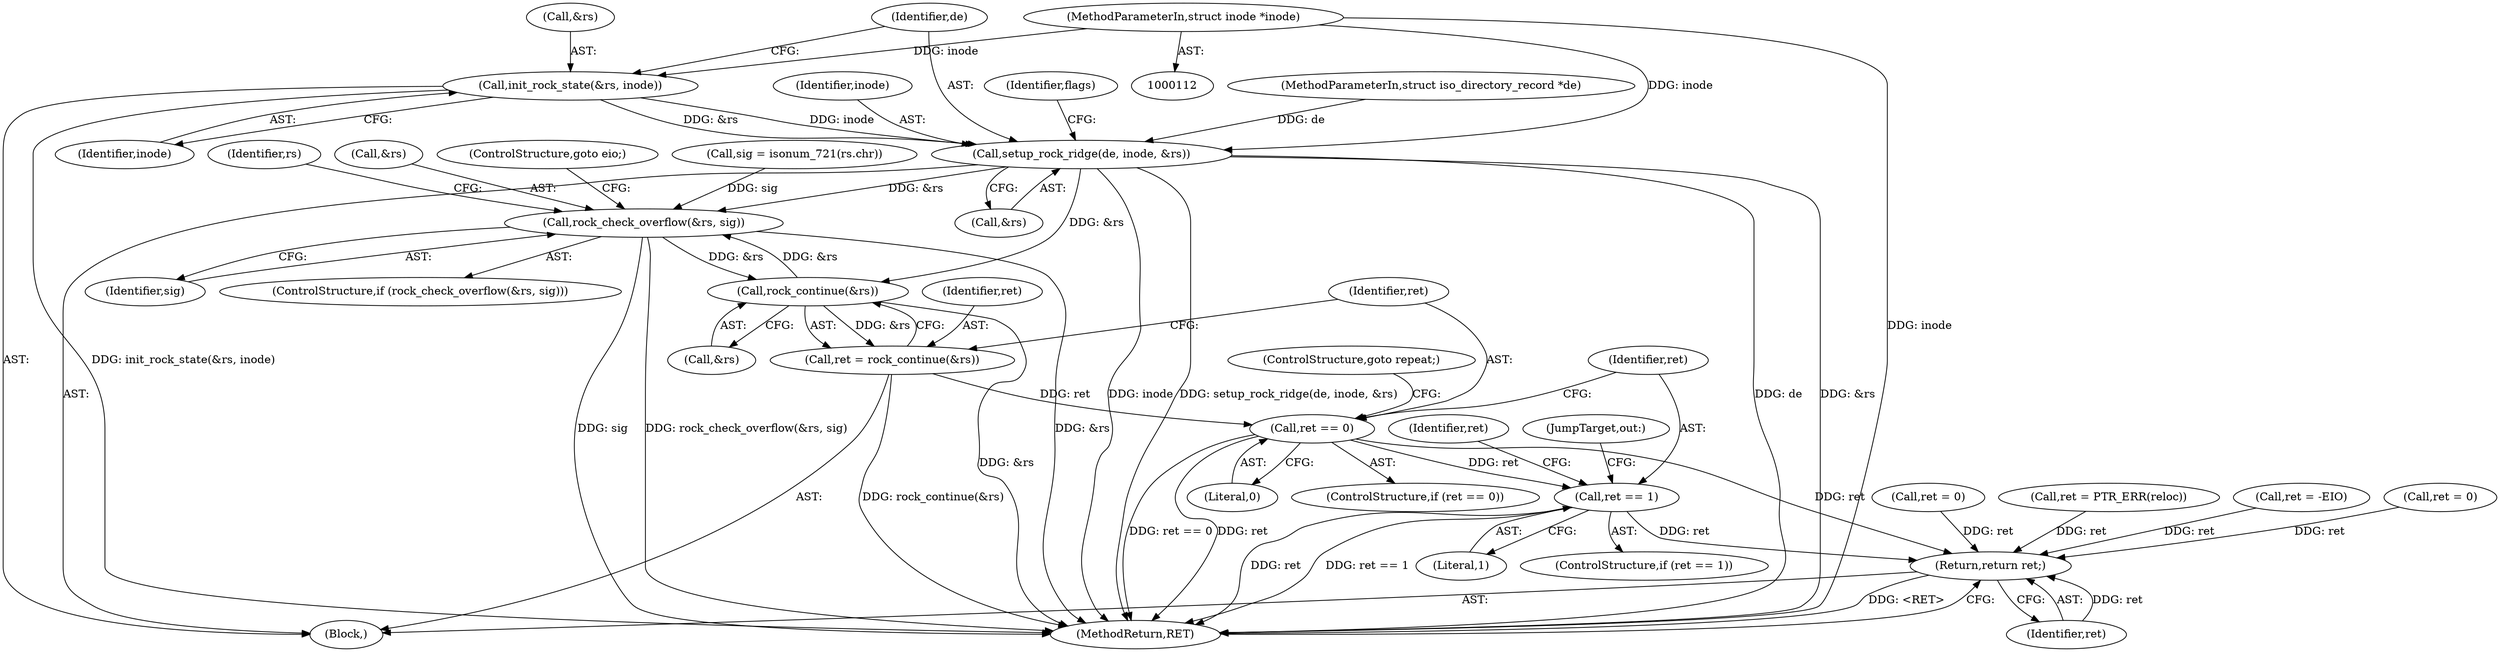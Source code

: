 digraph "0_linux_4e2024624e678f0ebb916e6192bd23c1f9fdf696@pointer" {
"1000142" [label="(Call,init_rock_state(&rs, inode))"];
"1000114" [label="(MethodParameterIn,struct inode *inode)"];
"1000146" [label="(Call,setup_rock_ridge(de, inode, &rs))"];
"1000206" [label="(Call,rock_check_overflow(&rs, sig))"];
"1000981" [label="(Call,rock_continue(&rs))"];
"1000979" [label="(Call,ret = rock_continue(&rs))"];
"1000985" [label="(Call,ret == 0)"];
"1000990" [label="(Call,ret == 1)"];
"1001001" [label="(Return,return ret;)"];
"1000994" [label="(Identifier,ret)"];
"1000199" [label="(Call,sig = isonum_721(rs.chr))"];
"1000142" [label="(Call,init_rock_state(&rs, inode))"];
"1000213" [label="(Identifier,rs)"];
"1000149" [label="(Call,&rs)"];
"1000129" [label="(Call,ret = 0)"];
"1000796" [label="(Call,ret = PTR_ERR(reloc))"];
"1000113" [label="(MethodParameterIn,struct iso_directory_record *de)"];
"1000207" [label="(Call,&rs)"];
"1000985" [label="(Call,ret == 0)"];
"1000114" [label="(MethodParameterIn,struct inode *inode)"];
"1001004" [label="(Call,ret = -EIO)"];
"1000981" [label="(Call,rock_continue(&rs))"];
"1000987" [label="(Literal,0)"];
"1000988" [label="(ControlStructure,goto repeat;)"];
"1000143" [label="(Call,&rs)"];
"1000984" [label="(ControlStructure,if (ret == 0))"];
"1000210" [label="(ControlStructure,goto eio;)"];
"1000980" [label="(Identifier,ret)"];
"1001009" [label="(MethodReturn,RET)"];
"1000986" [label="(Identifier,ret)"];
"1000979" [label="(Call,ret = rock_continue(&rs))"];
"1000989" [label="(ControlStructure,if (ret == 1))"];
"1000206" [label="(Call,rock_check_overflow(&rs, sig))"];
"1000147" [label="(Identifier,de)"];
"1000996" [label="(JumpTarget,out:)"];
"1000209" [label="(Identifier,sig)"];
"1000992" [label="(Literal,1)"];
"1000116" [label="(Block,)"];
"1000993" [label="(Call,ret = 0)"];
"1001002" [label="(Identifier,ret)"];
"1000990" [label="(Call,ret == 1)"];
"1001001" [label="(Return,return ret;)"];
"1000205" [label="(ControlStructure,if (rock_check_overflow(&rs, sig)))"];
"1000991" [label="(Identifier,ret)"];
"1000146" [label="(Call,setup_rock_ridge(de, inode, &rs))"];
"1000148" [label="(Identifier,inode)"];
"1000153" [label="(Identifier,flags)"];
"1000145" [label="(Identifier,inode)"];
"1000982" [label="(Call,&rs)"];
"1000142" -> "1000116"  [label="AST: "];
"1000142" -> "1000145"  [label="CFG: "];
"1000143" -> "1000142"  [label="AST: "];
"1000145" -> "1000142"  [label="AST: "];
"1000147" -> "1000142"  [label="CFG: "];
"1000142" -> "1001009"  [label="DDG: init_rock_state(&rs, inode)"];
"1000114" -> "1000142"  [label="DDG: inode"];
"1000142" -> "1000146"  [label="DDG: inode"];
"1000142" -> "1000146"  [label="DDG: &rs"];
"1000114" -> "1000112"  [label="AST: "];
"1000114" -> "1001009"  [label="DDG: inode"];
"1000114" -> "1000146"  [label="DDG: inode"];
"1000146" -> "1000116"  [label="AST: "];
"1000146" -> "1000149"  [label="CFG: "];
"1000147" -> "1000146"  [label="AST: "];
"1000148" -> "1000146"  [label="AST: "];
"1000149" -> "1000146"  [label="AST: "];
"1000153" -> "1000146"  [label="CFG: "];
"1000146" -> "1001009"  [label="DDG: &rs"];
"1000146" -> "1001009"  [label="DDG: inode"];
"1000146" -> "1001009"  [label="DDG: setup_rock_ridge(de, inode, &rs)"];
"1000146" -> "1001009"  [label="DDG: de"];
"1000113" -> "1000146"  [label="DDG: de"];
"1000146" -> "1000206"  [label="DDG: &rs"];
"1000146" -> "1000981"  [label="DDG: &rs"];
"1000206" -> "1000205"  [label="AST: "];
"1000206" -> "1000209"  [label="CFG: "];
"1000207" -> "1000206"  [label="AST: "];
"1000209" -> "1000206"  [label="AST: "];
"1000210" -> "1000206"  [label="CFG: "];
"1000213" -> "1000206"  [label="CFG: "];
"1000206" -> "1001009"  [label="DDG: sig"];
"1000206" -> "1001009"  [label="DDG: rock_check_overflow(&rs, sig)"];
"1000206" -> "1001009"  [label="DDG: &rs"];
"1000981" -> "1000206"  [label="DDG: &rs"];
"1000199" -> "1000206"  [label="DDG: sig"];
"1000206" -> "1000981"  [label="DDG: &rs"];
"1000981" -> "1000979"  [label="AST: "];
"1000981" -> "1000982"  [label="CFG: "];
"1000982" -> "1000981"  [label="AST: "];
"1000979" -> "1000981"  [label="CFG: "];
"1000981" -> "1001009"  [label="DDG: &rs"];
"1000981" -> "1000979"  [label="DDG: &rs"];
"1000979" -> "1000116"  [label="AST: "];
"1000980" -> "1000979"  [label="AST: "];
"1000986" -> "1000979"  [label="CFG: "];
"1000979" -> "1001009"  [label="DDG: rock_continue(&rs)"];
"1000979" -> "1000985"  [label="DDG: ret"];
"1000985" -> "1000984"  [label="AST: "];
"1000985" -> "1000987"  [label="CFG: "];
"1000986" -> "1000985"  [label="AST: "];
"1000987" -> "1000985"  [label="AST: "];
"1000988" -> "1000985"  [label="CFG: "];
"1000991" -> "1000985"  [label="CFG: "];
"1000985" -> "1001009"  [label="DDG: ret"];
"1000985" -> "1001009"  [label="DDG: ret == 0"];
"1000985" -> "1000990"  [label="DDG: ret"];
"1000985" -> "1001001"  [label="DDG: ret"];
"1000990" -> "1000989"  [label="AST: "];
"1000990" -> "1000992"  [label="CFG: "];
"1000991" -> "1000990"  [label="AST: "];
"1000992" -> "1000990"  [label="AST: "];
"1000994" -> "1000990"  [label="CFG: "];
"1000996" -> "1000990"  [label="CFG: "];
"1000990" -> "1001009"  [label="DDG: ret"];
"1000990" -> "1001009"  [label="DDG: ret == 1"];
"1000990" -> "1001001"  [label="DDG: ret"];
"1001001" -> "1000116"  [label="AST: "];
"1001001" -> "1001002"  [label="CFG: "];
"1001002" -> "1001001"  [label="AST: "];
"1001009" -> "1001001"  [label="CFG: "];
"1001001" -> "1001009"  [label="DDG: <RET>"];
"1001002" -> "1001001"  [label="DDG: ret"];
"1000129" -> "1001001"  [label="DDG: ret"];
"1001004" -> "1001001"  [label="DDG: ret"];
"1000796" -> "1001001"  [label="DDG: ret"];
"1000993" -> "1001001"  [label="DDG: ret"];
}
